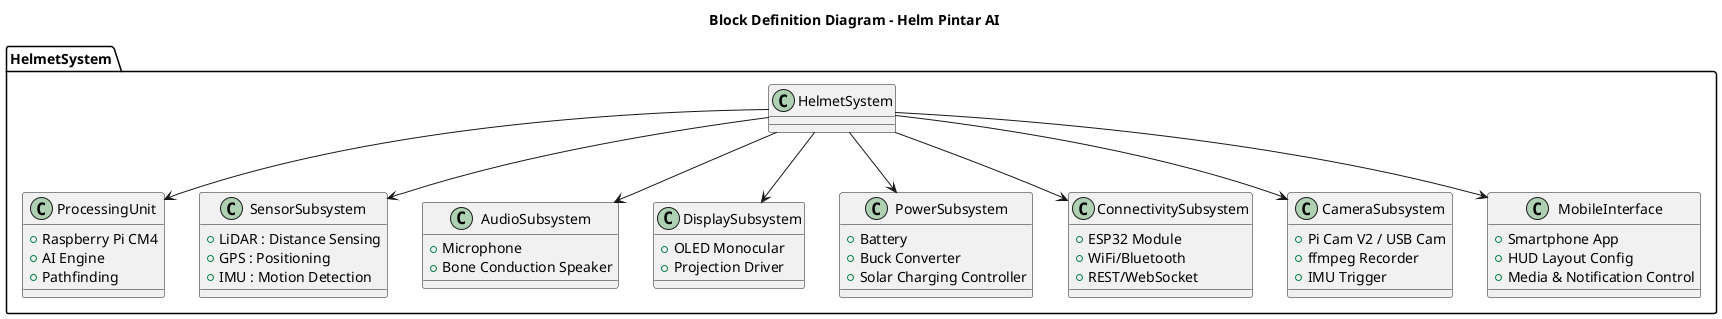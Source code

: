 @startuml BlockDefinitionDiagramHelmPintar

title Block Definition Diagram – Helm Pintar AI

package "HelmetSystem" {
    class HelmetSystem {
    }

    class ProcessingUnit {
        +Raspberry Pi CM4
        +AI Engine
        +Pathfinding
    }

    class SensorSubsystem {
        +LiDAR : Distance Sensing
        +GPS : Positioning
        +IMU : Motion Detection
    }

    class AudioSubsystem {
        +Microphone
        +Bone Conduction Speaker
    }

    class DisplaySubsystem {
        +OLED Monocular
        +Projection Driver
    }

    class PowerSubsystem {
        +Battery
        +Buck Converter
        +Solar Charging Controller
    }

    class ConnectivitySubsystem {
        +ESP32 Module
        +WiFi/Bluetooth
        +REST/WebSocket
    }

    class CameraSubsystem {
        +Pi Cam V2 / USB Cam
        +ffmpeg Recorder
        +IMU Trigger
    }

    class MobileInterface {
        +Smartphone App
        +HUD Layout Config
        +Media & Notification Control
    }

    HelmetSystem --> ProcessingUnit
    HelmetSystem --> SensorSubsystem
    HelmetSystem --> AudioSubsystem
    HelmetSystem --> DisplaySubsystem
    HelmetSystem --> PowerSubsystem
    HelmetSystem --> ConnectivitySubsystem
    HelmetSystem --> CameraSubsystem
    HelmetSystem --> MobileInterface
}

@enduml
